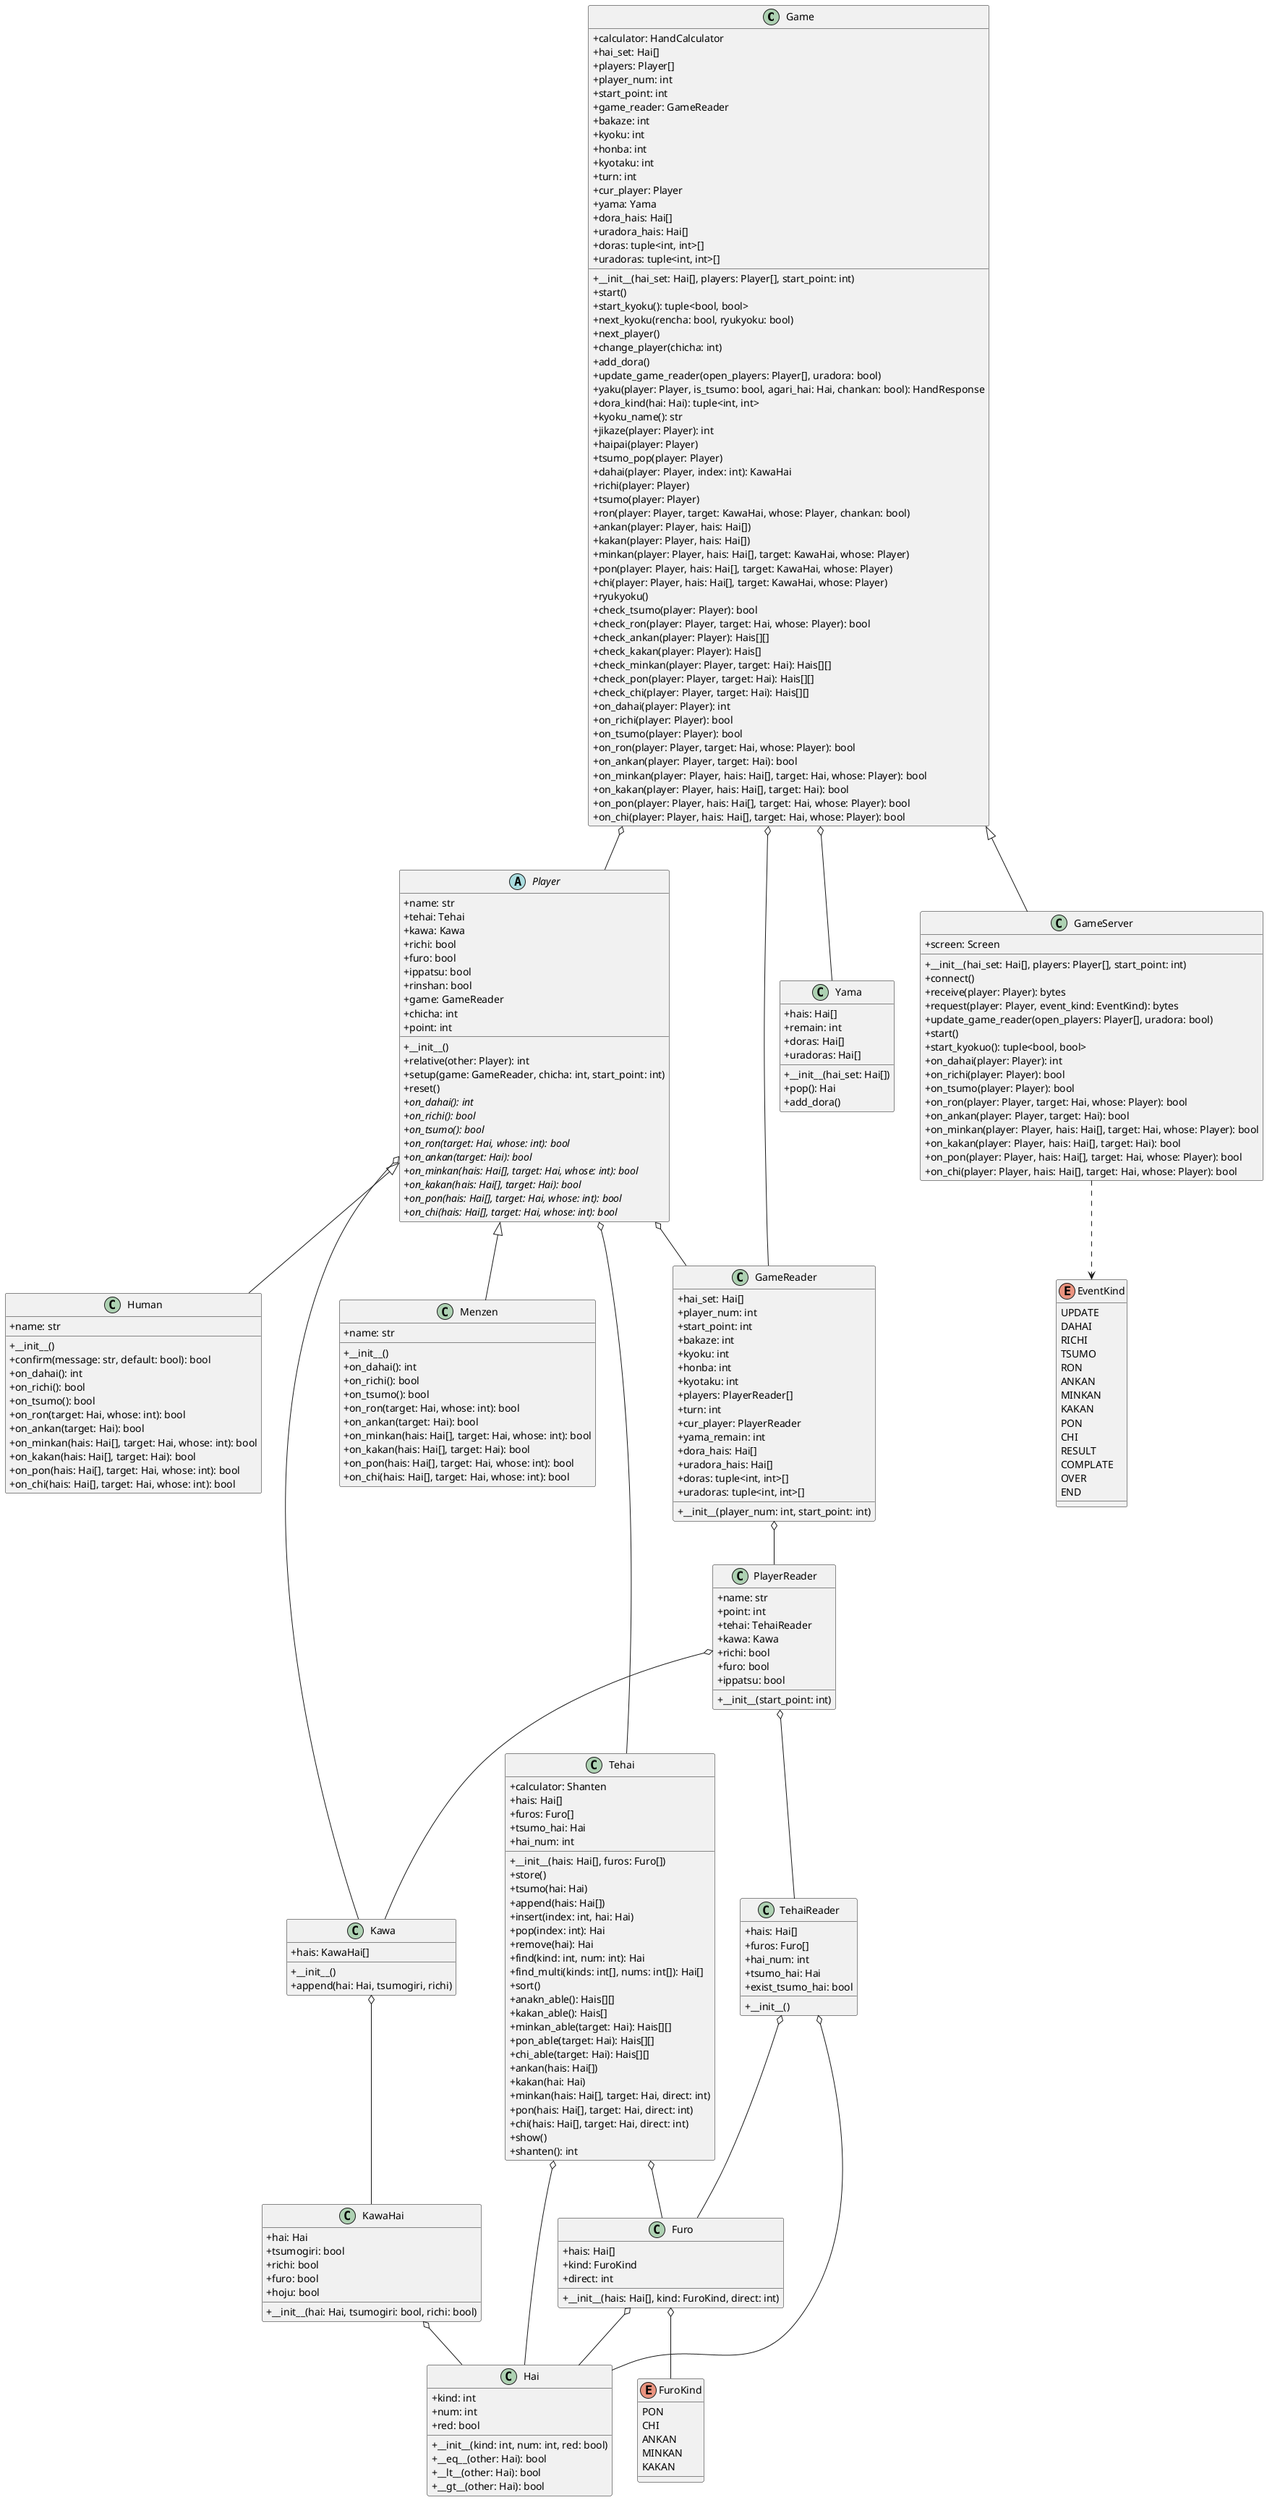 @startuml mahjong

skinparam Shadowing false
skinparam classAttributeIconSize 0

Game o-- Player
Game o-- GameReader
Game o-- Yama
Game <|-- GameServer
GameServer ..> EventKind
Player o-- GameReader
Player o-- Tehai
Player o-- Kawa
Player <|-- Human
Player <|-- Menzen
Tehai o-- Hai
Tehai o-- Furo
GameReader o-- PlayerReader
PlayerReader o-- TehaiReader
PlayerReader o-- Kawa
TehaiReader o-- Hai
TehaiReader o-- Furo
Furo o-- Hai
Furo o-- FuroKind
Kawa o-- KawaHai
KawaHai o-- Hai

class Game {
    + calculator: HandCalculator
    + hai_set: Hai[]
    + players: Player[]
    + player_num: int
    + start_point: int
    + game_reader: GameReader
    + bakaze: int
    + kyoku: int
    + honba: int
    + kyotaku: int
    + turn: int
    + cur_player: Player
    + yama: Yama
    + dora_hais: Hai[]
    + uradora_hais: Hai[]
    + doras: tuple<int, int>[]
    + uradoras: tuple<int, int>[]

    + __init__(hai_set: Hai[], players: Player[], start_point: int)
    + start()
    + start_kyoku(): tuple<bool, bool>
    + next_kyoku(rencha: bool, ryukyoku: bool)
    + next_player()
    + change_player(chicha: int)
    + add_dora()
    + update_game_reader(open_players: Player[], uradora: bool)
    + yaku(player: Player, is_tsumo: bool, agari_hai: Hai, chankan: bool): HandResponse
    + dora_kind(hai: Hai): tuple<int, int>
    + kyoku_name(): str
    + jikaze(player: Player): int
    + haipai(player: Player)
    + tsumo_pop(player: Player)
    + dahai(player: Player, index: int): KawaHai
    + richi(player: Player)
    + tsumo(player: Player)
    + ron(player: Player, target: KawaHai, whose: Player, chankan: bool)
    + ankan(player: Player, hais: Hai[])
    + kakan(player: Player, hais: Hai[])
    + minkan(player: Player, hais: Hai[], target: KawaHai, whose: Player)
    + pon(player: Player, hais: Hai[], target: KawaHai, whose: Player)
    + chi(player: Player, hais: Hai[], target: KawaHai, whose: Player)
    + ryukyoku()
    + check_tsumo(player: Player): bool
    + check_ron(player: Player, target: Hai, whose: Player): bool
    + check_ankan(player: Player): Hais[][]
    + check_kakan(player: Player): Hais[]
    + check_minkan(player: Player, target: Hai): Hais[][]
    + check_pon(player: Player, target: Hai): Hais[][]
    + check_chi(player: Player, target: Hai): Hais[][]
    + on_dahai(player: Player): int
    + on_richi(player: Player): bool
    + on_tsumo(player: Player): bool
    + on_ron(player: Player, target: Hai, whose: Player): bool
    + on_ankan(player: Player, target: Hai): bool
    + on_minkan(player: Player, hais: Hai[], target: Hai, whose: Player): bool
    + on_kakan(player: Player, hais: Hai[], target: Hai): bool
    + on_pon(player: Player, hais: Hai[], target: Hai, whose: Player): bool
    + on_chi(player: Player, hais: Hai[], target: Hai, whose: Player): bool
}

class GameServer {
    + screen: Screen

    + __init__(hai_set: Hai[], players: Player[], start_point: int)
    + connect()
    + receive(player: Player): bytes
    + request(player: Player, event_kind: EventKind): bytes
    + update_game_reader(open_players: Player[], uradora: bool)
    + start()
    + start_kyokuo(): tuple<bool, bool>
    + on_dahai(player: Player): int
    + on_richi(player: Player): bool
    + on_tsumo(player: Player): bool
    + on_ron(player: Player, target: Hai, whose: Player): bool
    + on_ankan(player: Player, target: Hai): bool
    + on_minkan(player: Player, hais: Hai[], target: Hai, whose: Player): bool
    + on_kakan(player: Player, hais: Hai[], target: Hai): bool
    + on_pon(player: Player, hais: Hai[], target: Hai, whose: Player): bool
    + on_chi(player: Player, hais: Hai[], target: Hai, whose: Player): bool
}

enum EventKind {
    UPDATE
    DAHAI
    RICHI
    TSUMO
    RON
    ANKAN
    MINKAN
    KAKAN
    PON
    CHI
    RESULT
    COMPLATE
    OVER
    END
}

class Yama {
    + hais: Hai[]
    + remain: int
    + doras: Hai[]
    + uradoras: Hai[]

    + __init__(hai_set: Hai[])
    + pop(): Hai
    + add_dora()
}

abstract class Player {
    + name: str
    + tehai: Tehai
    + kawa: Kawa
    + richi: bool
    + furo: bool
    + ippatsu: bool
    + rinshan: bool
    + game: GameReader
    + chicha: int
    + point: int

    + __init__()
    + relative(other: Player): int
    + setup(game: GameReader, chicha: int, start_point: int)
    + reset()
    + {abstract} on_dahai(): int
    + {abstract} on_richi(): bool
    + {abstract} on_tsumo(): bool
    + {abstract} on_ron(target: Hai, whose: int): bool
    + {abstract} on_ankan(target: Hai): bool
    + {abstract} on_minkan(hais: Hai[], target: Hai, whose: int): bool
    + {abstract} on_kakan(hais: Hai[], target: Hai): bool
    + {abstract} on_pon(hais: Hai[], target: Hai, whose: int): bool
    + {abstract} on_chi(hais: Hai[], target: Hai, whose: int): bool
}

class Human {
    + name: str

    + __init__()
    + confirm(message: str, default: bool): bool
    + on_dahai(): int
    + on_richi(): bool
    + on_tsumo(): bool
    + on_ron(target: Hai, whose: int): bool
    + on_ankan(target: Hai): bool
    + on_minkan(hais: Hai[], target: Hai, whose: int): bool
    + on_kakan(hais: Hai[], target: Hai): bool
    + on_pon(hais: Hai[], target: Hai, whose: int): bool
    + on_chi(hais: Hai[], target: Hai, whose: int): bool
}

class Menzen {
    + name: str

    + __init__()
    + on_dahai(): int
    + on_richi(): bool
    + on_tsumo(): bool
    + on_ron(target: Hai, whose: int): bool
    + on_ankan(target: Hai): bool
    + on_minkan(hais: Hai[], target: Hai, whose: int): bool
    + on_kakan(hais: Hai[], target: Hai): bool
    + on_pon(hais: Hai[], target: Hai, whose: int): bool
    + on_chi(hais: Hai[], target: Hai, whose: int): bool
}

class Tehai {
    + calculator: Shanten
    + hais: Hai[]
    + furos: Furo[]
    + tsumo_hai: Hai
    + hai_num: int

    + __init__(hais: Hai[], furos: Furo[])
    + store()
    + tsumo(hai: Hai)
    + append(hais: Hai[])
    + insert(index: int, hai: Hai)
    + pop(index: int): Hai
    + remove(hai): Hai
    + find(kind: int, num: int): Hai
    + find_multi(kinds: int[], nums: int[]): Hai[]
    + sort()
    + anakn_able(): Hais[][]
    + kakan_able(): Hais[]
    + minkan_able(target: Hai): Hais[][]
    + pon_able(target: Hai): Hais[][]
    + chi_able(target: Hai): Hais[][]
    + ankan(hais: Hai[])
    + kakan(hai: Hai)
    + minkan(hais: Hai[], target: Hai, direct: int)
    + pon(hais: Hai[], target: Hai, direct: int)
    + chi(hais: Hai[], target: Hai, direct: int)
    + show()
    + shanten(): int
}

class GameReader {
    + hai_set: Hai[]
    + player_num: int
    + start_point: int
    + bakaze: int
    + kyoku: int
    + honba: int
    + kyotaku: int
    + players: PlayerReader[]
    + turn: int
    + cur_player: PlayerReader
    + yama_remain: int
    + dora_hais: Hai[]
    + uradora_hais: Hai[]
    + doras: tuple<int, int>[]
    + uradoras: tuple<int, int>[]

    + __init__(player_num: int, start_point: int)
}

class PlayerReader {
    + name: str
    + point: int
    + tehai: TehaiReader
    + kawa: Kawa
    + richi: bool
    + furo: bool
    + ippatsu: bool

    + __init__(start_point: int)
}

class TehaiReader {
    + hais: Hai[]
    + furos: Furo[]
    + hai_num: int
    + tsumo_hai: Hai
    + exist_tsumo_hai: bool

    + __init__()
}

class Furo {
    + hais: Hai[]
    + kind: FuroKind
    + direct: int

    + __init__(hais: Hai[], kind: FuroKind, direct: int)
}

enum FuroKind {
    PON
    CHI
    ANKAN
    MINKAN
    KAKAN
}

class Kawa {
    + hais: KawaHai[]

    + __init__()
    + append(hai: Hai, tsumogiri, richi)
}

class KawaHai {
    + hai: Hai
    + tsumogiri: bool
    + richi: bool
    + furo: bool
    + hoju: bool

    + __init__(hai: Hai, tsumogiri: bool, richi: bool)
}

class Hai {
    + kind: int
    + num: int
    + red: bool

    + __init__(kind: int, num: int, red: bool)
    + __eq__(other: Hai): bool
    + __lt__(other: Hai): bool
    + __gt__(other: Hai): bool
}

@enduml
